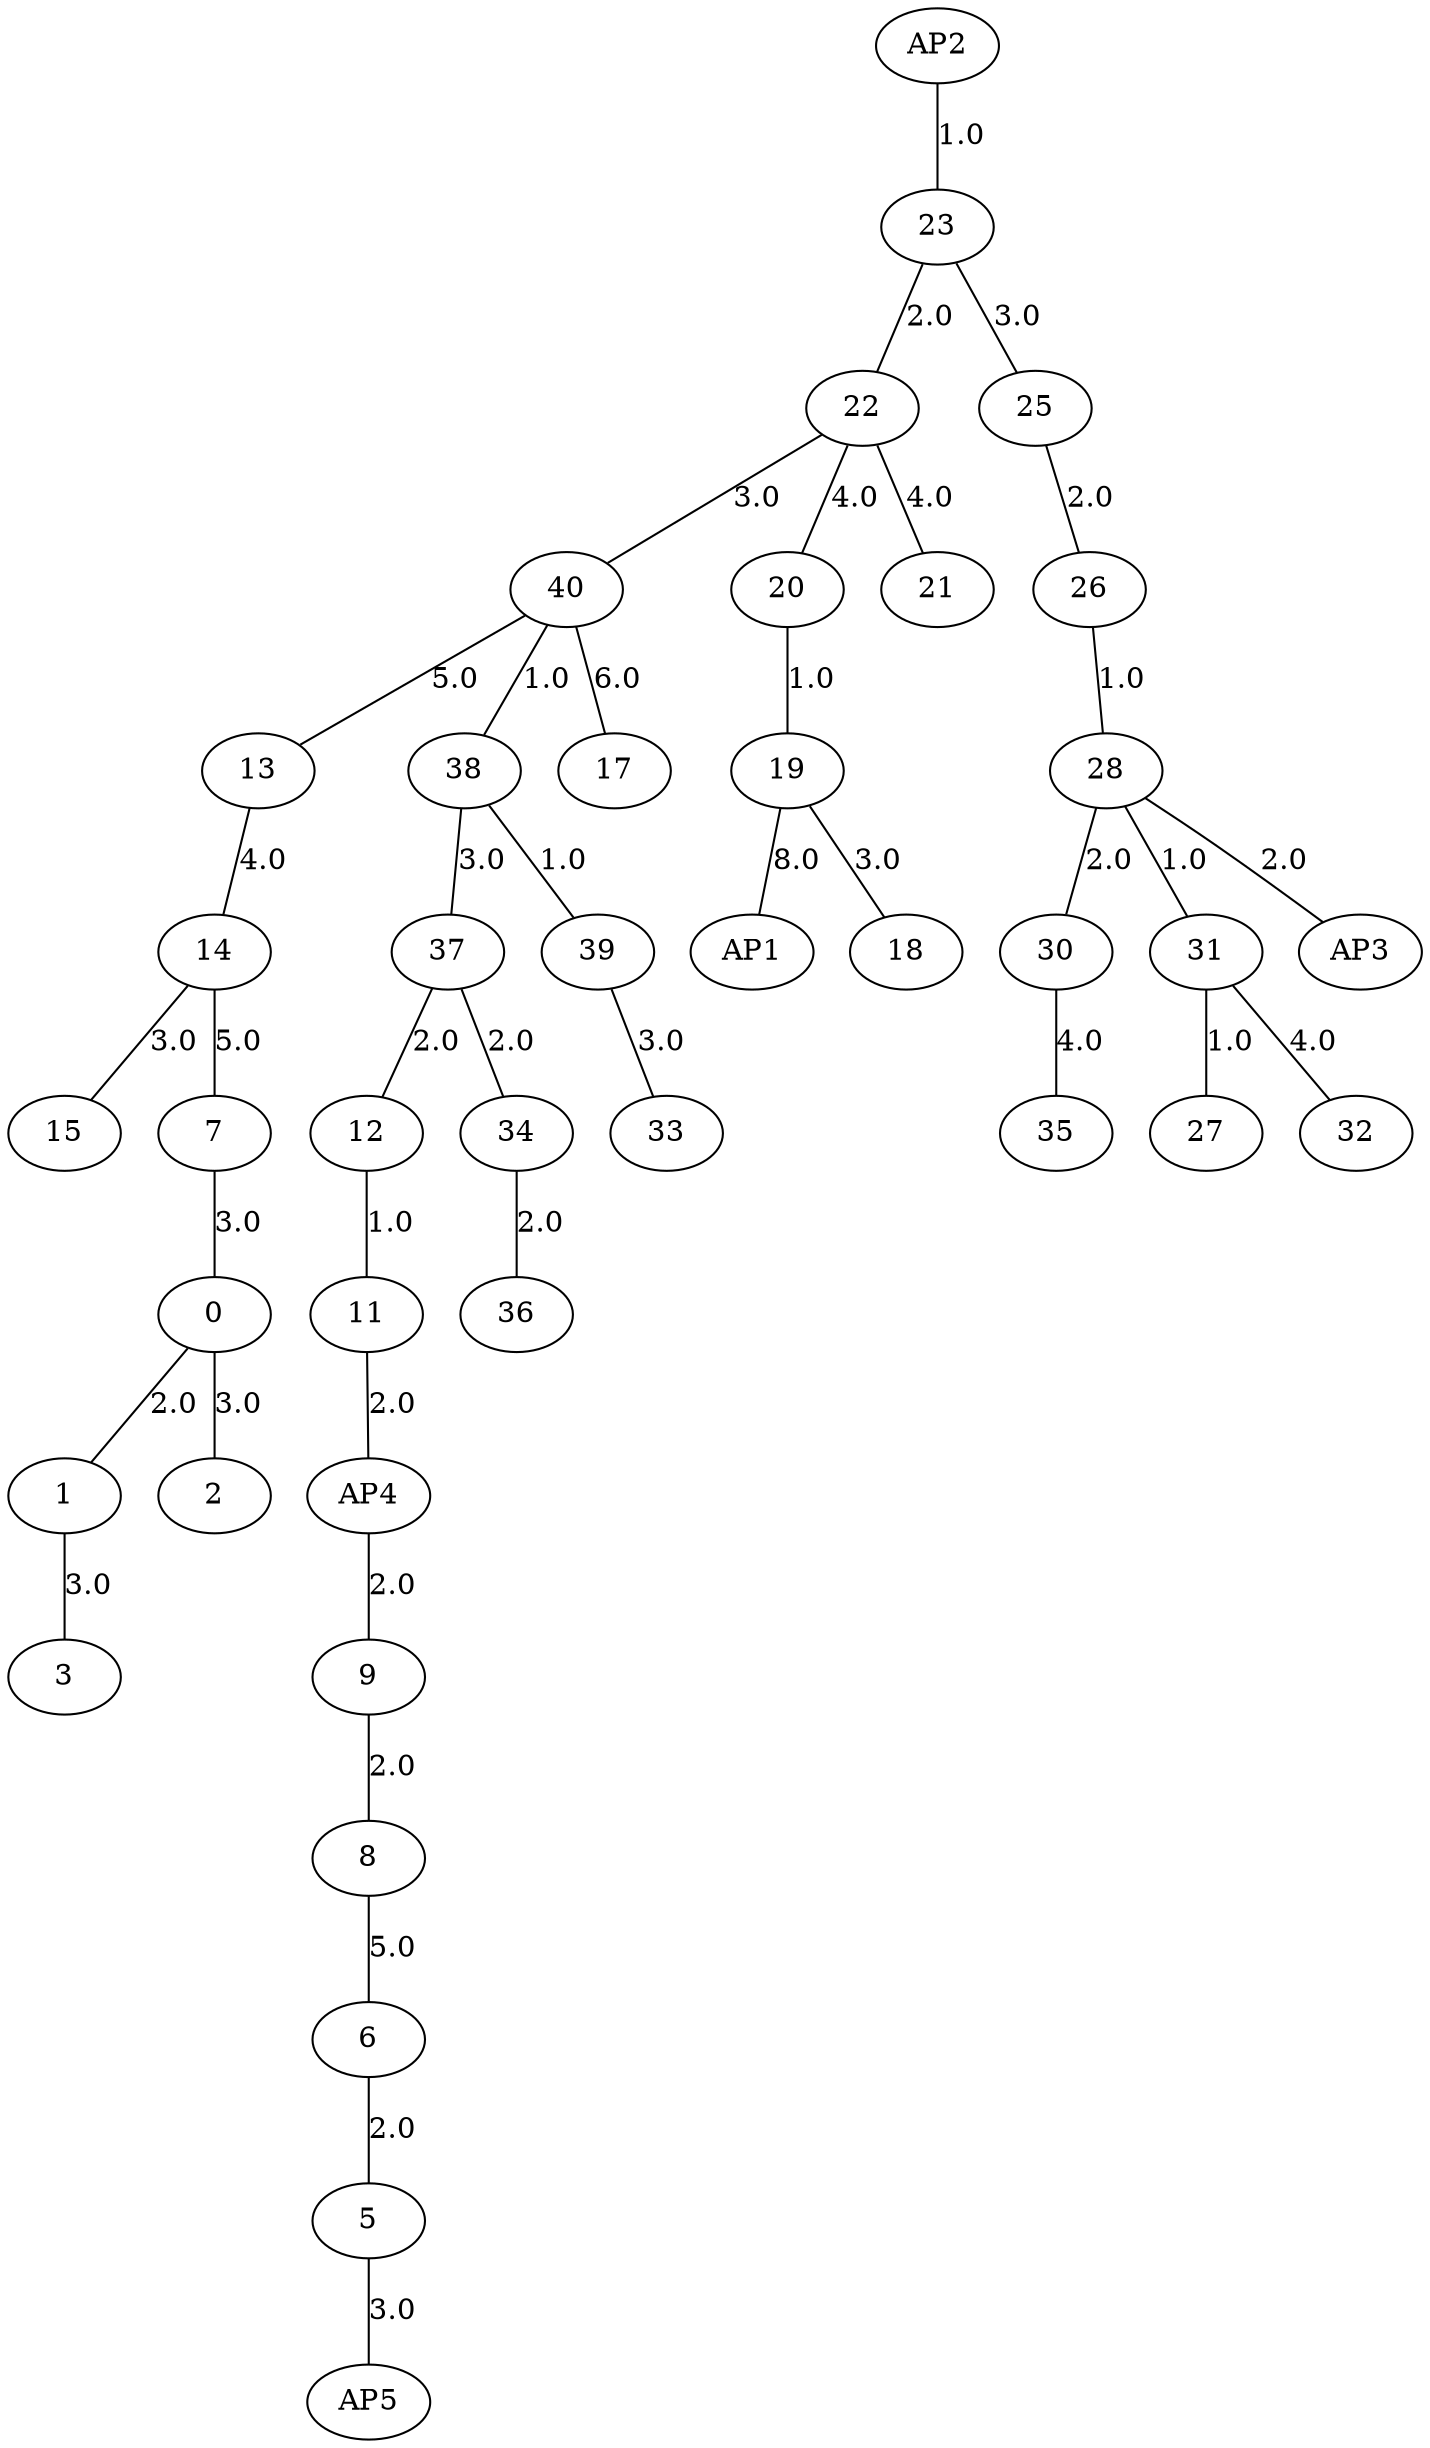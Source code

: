 graph G {
	22 -- 40 [label="3.0"];
	22 -- 20 [label="4.0"];
	22 -- 21 [label="4.0"];
	23 -- 22 [label="2.0"];
	23 -- 25 [label="3.0"];
	25 -- 26 [label="2.0"];
	26 -- 28 [label="1.0"];
	28 -- 30 [label="2.0"];
	28 -- 31 [label="1.0"];
	28 -- AP3 [label="2.0"];
	30 -- 35 [label="4.0"];
	31 -- 27 [label="1.0"];
	31 -- 32 [label="4.0"];
	11 -- AP4 [label="2.0"];
	12 -- 11 [label="1.0"];
	34 -- 36 [label="2.0"];
	13 -- 14 [label="4.0"];
	14 -- 15 [label="3.0"];
	14 -- 7 [label="5.0"];
	AP2 -- 23 [label="1.0"];
	37 -- 12 [label="2.0"];
	37 -- 34 [label="2.0"];
	AP4 -- 9 [label="2.0"];
	38 -- 37 [label="3.0"];
	38 -- 39 [label="1.0"];
	39 -- 33 [label="3.0"];
	19 -- AP1 [label="8.0"];
	19 -- 18 [label="3.0"];
	0 -- 1 [label="2.0"];
	0 -- 2 [label="3.0"];
	1 -- 3 [label="3.0"];
	5 -- AP5 [label="3.0"];
	6 -- 5 [label="2.0"];
	7 -- 0 [label="3.0"];
	8 -- 6 [label="5.0"];
	9 -- 8 [label="2.0"];
	40 -- 13 [label="5.0"];
	40 -- 38 [label="1.0"];
	40 -- 17 [label="6.0"];
	20 -- 19 [label="1.0"];
}
